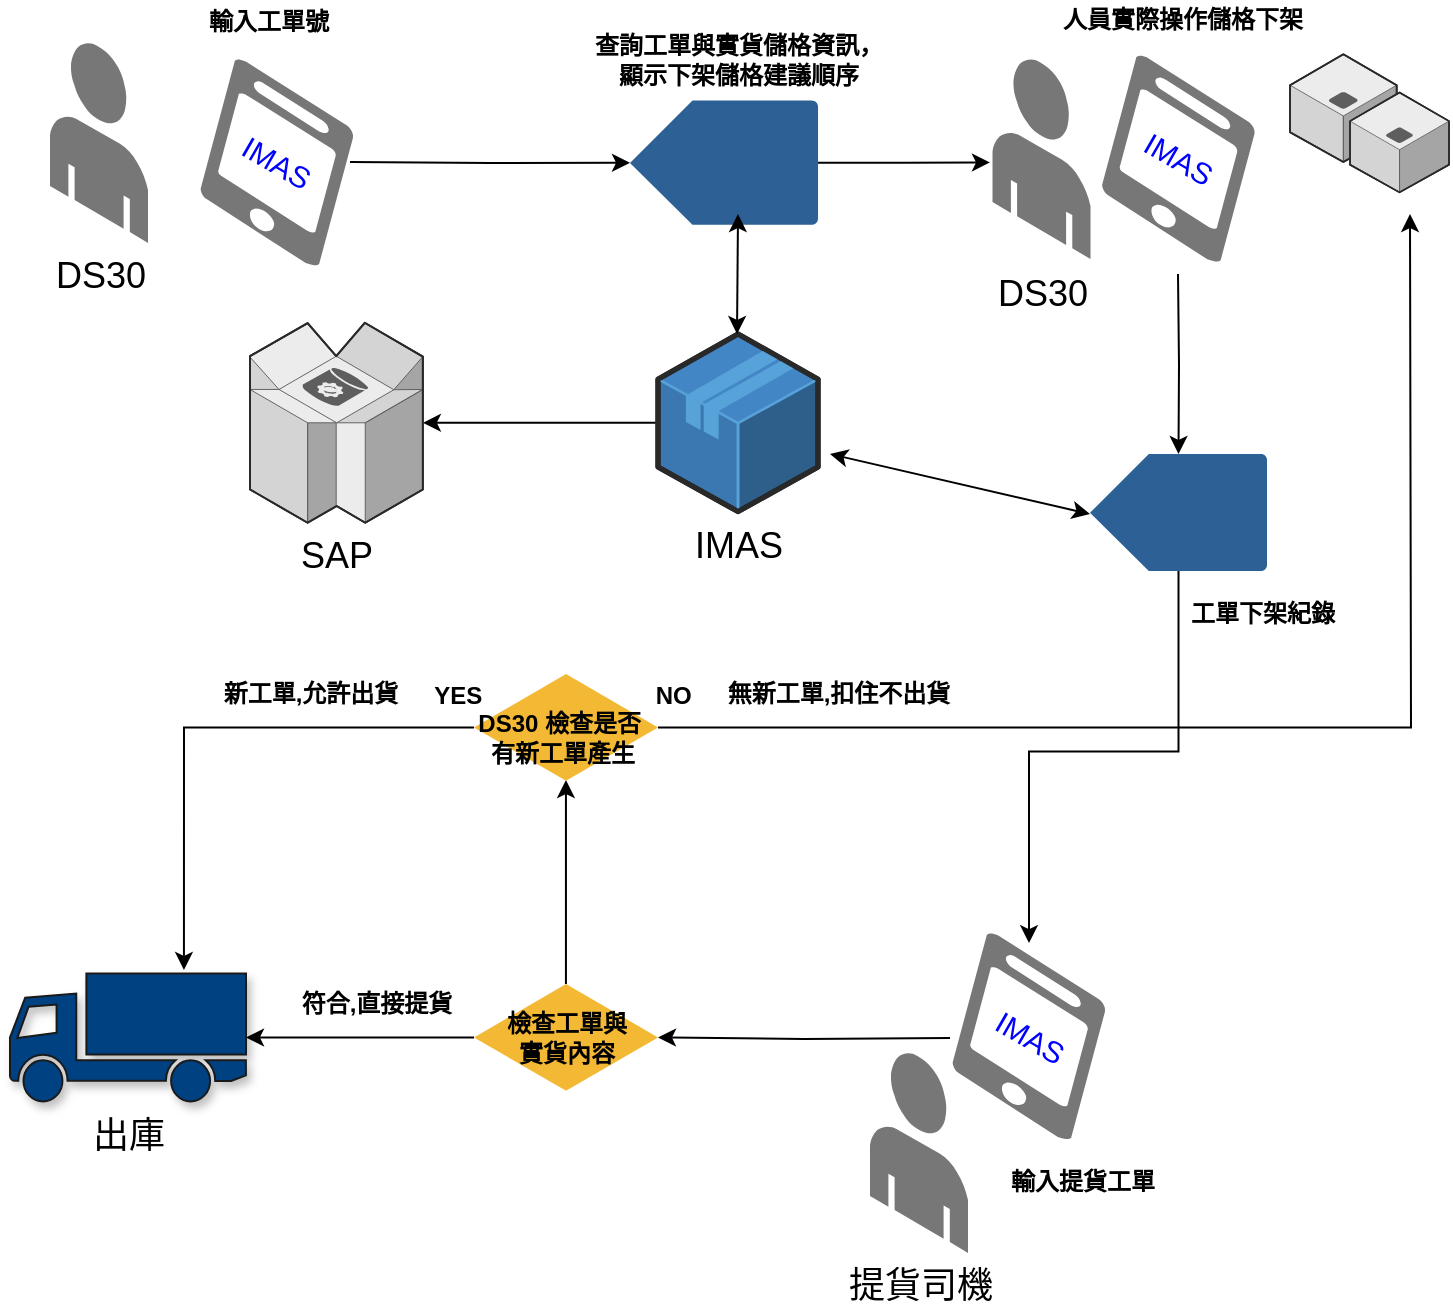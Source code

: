 <mxfile version="13.3.9" type="github">
  <diagram id="FpbUcxFh77MoJ_hp5LXD" name="Page-1">
    <mxGraphModel dx="1422" dy="762" grid="1" gridSize="10" guides="1" tooltips="1" connect="1" arrows="1" fold="1" page="1" pageScale="1" pageWidth="827" pageHeight="1169" math="0" shadow="0">
      <root>
        <mxCell id="0" />
        <mxCell id="1" parent="0" />
        <mxCell id="Wr8-bOFUWKxUMzQvNKIm-4" value="&lt;font style=&quot;font-size: 18px&quot;&gt;DS30&lt;/font&gt;" style="verticalLabelPosition=bottom;html=1;verticalAlign=top;strokeWidth=1;align=center;outlineConnect=0;dashed=0;outlineConnect=0;shape=mxgraph.aws3d.end_user;strokeColor=none;fillColor=#777777;aspect=fixed;" vertex="1" parent="1">
          <mxGeometry x="110" y="94" width="49" height="100.46" as="geometry" />
        </mxCell>
        <mxCell id="Wr8-bOFUWKxUMzQvNKIm-23" style="edgeStyle=orthogonalEdgeStyle;rounded=0;orthogonalLoop=1;jettySize=auto;html=1;" edge="1" parent="1" source="Wr8-bOFUWKxUMzQvNKIm-5" target="Wr8-bOFUWKxUMzQvNKIm-6">
          <mxGeometry relative="1" as="geometry" />
        </mxCell>
        <mxCell id="Wr8-bOFUWKxUMzQvNKIm-5" value="&lt;font style=&quot;font-size: 18px&quot;&gt;IMAS&lt;/font&gt;" style="verticalLabelPosition=bottom;html=1;verticalAlign=top;strokeWidth=1;align=center;outlineConnect=0;dashed=0;outlineConnect=0;shape=mxgraph.aws3d.application;fillColor=#4286c5;strokeColor=#57A2D8;aspect=fixed;" vertex="1" parent="1">
          <mxGeometry x="414" y="240" width="80.02" height="88.8" as="geometry" />
        </mxCell>
        <mxCell id="Wr8-bOFUWKxUMzQvNKIm-6" value="&lt;font style=&quot;font-size: 18px&quot;&gt;SAP&lt;/font&gt;" style="verticalLabelPosition=bottom;html=1;verticalAlign=top;strokeWidth=1;align=center;outlineConnect=0;dashed=0;outlineConnect=0;shape=mxgraph.aws3d.dynamoDb;fillColor=#ECECEC;strokeColor=#5E5E5E;aspect=fixed;" vertex="1" parent="1">
          <mxGeometry x="210" y="234.4" width="86.43" height="100" as="geometry" />
        </mxCell>
        <mxCell id="Wr8-bOFUWKxUMzQvNKIm-7" value="&lt;font style=&quot;font-size: 18px&quot;&gt;提貨司機&lt;/font&gt;" style="verticalLabelPosition=bottom;html=1;verticalAlign=top;strokeWidth=1;align=center;outlineConnect=0;dashed=0;outlineConnect=0;shape=mxgraph.aws3d.end_user;strokeColor=none;fillColor=#777777;aspect=fixed;" vertex="1" parent="1">
          <mxGeometry x="520" y="599" width="49" height="100.46" as="geometry" />
        </mxCell>
        <mxCell id="Wr8-bOFUWKxUMzQvNKIm-14" value="" style="group" vertex="1" connectable="0" parent="1">
          <mxGeometry x="630.254" y="100.184" width="88.001" height="104.272" as="geometry" />
        </mxCell>
        <mxCell id="Wr8-bOFUWKxUMzQvNKIm-9" value="" style="verticalLabelPosition=bottom;html=1;verticalAlign=top;strokeWidth=1;align=center;outlineConnect=0;dashed=0;outlineConnect=0;shape=mxgraph.aws3d.mobile_worker;aspect=fixed;strokeColor=none;fillColor=#777777;rotation=15;" vertex="1" parent="Wr8-bOFUWKxUMzQvNKIm-14">
          <mxGeometry x="10.506" y="7.136" width="66.99" height="90" as="geometry" />
        </mxCell>
        <mxCell id="Wr8-bOFUWKxUMzQvNKIm-12" value="&lt;font style=&quot;font-size: 15px&quot; color=&quot;#0000ff&quot;&gt;IMAS&lt;/font&gt;" style="text;html=1;align=center;verticalAlign=middle;resizable=0;points=[];autosize=1;rotation=30;strokeWidth=5;" vertex="1" parent="Wr8-bOFUWKxUMzQvNKIm-14">
          <mxGeometry x="18.996" y="42.136" width="50" height="20" as="geometry" />
        </mxCell>
        <mxCell id="Wr8-bOFUWKxUMzQvNKIm-15" value="" style="group" vertex="1" connectable="0" parent="1">
          <mxGeometry x="555.504" y="539.004" width="88.001" height="104.272" as="geometry" />
        </mxCell>
        <mxCell id="Wr8-bOFUWKxUMzQvNKIm-11" value="" style="verticalLabelPosition=bottom;html=1;verticalAlign=top;strokeWidth=1;align=center;outlineConnect=0;dashed=0;outlineConnect=0;shape=mxgraph.aws3d.mobile_worker;aspect=fixed;strokeColor=none;fillColor=#777777;rotation=15;" vertex="1" parent="Wr8-bOFUWKxUMzQvNKIm-15">
          <mxGeometry x="10.506" y="7.136" width="66.99" height="90" as="geometry" />
        </mxCell>
        <mxCell id="Wr8-bOFUWKxUMzQvNKIm-13" value="&lt;font style=&quot;font-size: 15px&quot; color=&quot;#0000ff&quot;&gt;IMAS&lt;/font&gt;" style="text;html=1;align=center;verticalAlign=middle;resizable=0;points=[];autosize=1;rotation=30;strokeWidth=5;" vertex="1" parent="Wr8-bOFUWKxUMzQvNKIm-15">
          <mxGeometry x="19.006" y="42.136" width="50" height="20" as="geometry" />
        </mxCell>
        <mxCell id="Wr8-bOFUWKxUMzQvNKIm-43" style="edgeStyle=orthogonalEdgeStyle;rounded=0;orthogonalLoop=1;jettySize=auto;html=1;" edge="1" parent="1" source="Wr8-bOFUWKxUMzQvNKIm-30">
          <mxGeometry relative="1" as="geometry">
            <mxPoint x="580" y="154.23" as="targetPoint" />
          </mxGeometry>
        </mxCell>
        <mxCell id="Wr8-bOFUWKxUMzQvNKIm-30" value="" style="verticalLabelPosition=bottom;html=1;verticalAlign=top;strokeWidth=1;align=center;outlineConnect=0;dashed=0;outlineConnect=0;shape=mxgraph.aws3d.reference;aspect=fixed;" vertex="1" parent="1">
          <mxGeometry x="400" y="123.25" width="94.02" height="62.15" as="geometry" />
        </mxCell>
        <mxCell id="Wr8-bOFUWKxUMzQvNKIm-46" style="edgeStyle=orthogonalEdgeStyle;rounded=0;orthogonalLoop=1;jettySize=auto;html=1;" edge="1" parent="1" source="Wr8-bOFUWKxUMzQvNKIm-31" target="Wr8-bOFUWKxUMzQvNKIm-11">
          <mxGeometry relative="1" as="geometry" />
        </mxCell>
        <mxCell id="Wr8-bOFUWKxUMzQvNKIm-31" value="" style="verticalLabelPosition=bottom;html=1;verticalAlign=top;strokeWidth=1;align=center;outlineConnect=0;dashed=0;outlineConnect=0;shape=mxgraph.aws3d.reference;aspect=fixed;" vertex="1" parent="1">
          <mxGeometry x="630" y="300" width="88.51" height="58.51" as="geometry" />
        </mxCell>
        <mxCell id="Wr8-bOFUWKxUMzQvNKIm-32" value="&lt;font style=&quot;font-size: 18px&quot;&gt;DS30&lt;/font&gt;" style="verticalLabelPosition=bottom;html=1;verticalAlign=top;strokeWidth=1;align=center;outlineConnect=0;dashed=0;outlineConnect=0;shape=mxgraph.aws3d.end_user;strokeColor=none;fillColor=#777777;aspect=fixed;" vertex="1" parent="1">
          <mxGeometry x="581.25" y="102.09" width="49" height="100.46" as="geometry" />
        </mxCell>
        <mxCell id="Wr8-bOFUWKxUMzQvNKIm-33" value="" style="group" vertex="1" connectable="0" parent="1">
          <mxGeometry x="179.494" y="102.094" width="88.001" height="104.272" as="geometry" />
        </mxCell>
        <mxCell id="Wr8-bOFUWKxUMzQvNKIm-34" value="" style="verticalLabelPosition=bottom;html=1;verticalAlign=top;strokeWidth=1;align=center;outlineConnect=0;dashed=0;outlineConnect=0;shape=mxgraph.aws3d.mobile_worker;aspect=fixed;strokeColor=none;fillColor=#777777;rotation=15;" vertex="1" parent="Wr8-bOFUWKxUMzQvNKIm-33">
          <mxGeometry x="10.506" y="7.136" width="66.99" height="90" as="geometry" />
        </mxCell>
        <mxCell id="Wr8-bOFUWKxUMzQvNKIm-35" value="&lt;font style=&quot;font-size: 15px&quot; color=&quot;#0000ff&quot;&gt;IMAS&lt;/font&gt;" style="text;html=1;align=center;verticalAlign=middle;resizable=0;points=[];autosize=1;rotation=30;strokeWidth=5;" vertex="1" parent="Wr8-bOFUWKxUMzQvNKIm-33">
          <mxGeometry x="18.996" y="42.136" width="50" height="20" as="geometry" />
        </mxCell>
        <mxCell id="Wr8-bOFUWKxUMzQvNKIm-40" value="" style="verticalLabelPosition=bottom;html=1;verticalAlign=top;strokeWidth=1;align=center;outlineConnect=0;dashed=0;outlineConnect=0;shape=mxgraph.aws3d.application_server;fillColor=#ECECEC;strokeColor=#5E5E5E;aspect=fixed;" vertex="1" parent="1">
          <mxGeometry x="730" y="100.18" width="53.35" height="53.79" as="geometry" />
        </mxCell>
        <mxCell id="Wr8-bOFUWKxUMzQvNKIm-41" value="" style="verticalLabelPosition=bottom;html=1;verticalAlign=top;strokeWidth=1;align=center;outlineConnect=0;dashed=0;outlineConnect=0;shape=mxgraph.aws3d.application_server;fillColor=#ECECEC;strokeColor=#5E5E5E;aspect=fixed;" vertex="1" parent="1">
          <mxGeometry x="760" y="119.27" width="49.52" height="49.92" as="geometry" />
        </mxCell>
        <mxCell id="Wr8-bOFUWKxUMzQvNKIm-42" style="edgeStyle=orthogonalEdgeStyle;rounded=0;orthogonalLoop=1;jettySize=auto;html=1;" edge="1" parent="1" target="Wr8-bOFUWKxUMzQvNKIm-30">
          <mxGeometry relative="1" as="geometry">
            <mxPoint x="260" y="154" as="sourcePoint" />
          </mxGeometry>
        </mxCell>
        <mxCell id="Wr8-bOFUWKxUMzQvNKIm-44" style="edgeStyle=orthogonalEdgeStyle;rounded=0;orthogonalLoop=1;jettySize=auto;html=1;" edge="1" parent="1" target="Wr8-bOFUWKxUMzQvNKIm-31">
          <mxGeometry relative="1" as="geometry">
            <mxPoint x="674" y="210" as="sourcePoint" />
          </mxGeometry>
        </mxCell>
        <mxCell id="Wr8-bOFUWKxUMzQvNKIm-51" style="edgeStyle=orthogonalEdgeStyle;rounded=0;orthogonalLoop=1;jettySize=auto;html=1;entryX=1;entryY=0.5;entryDx=0;entryDy=0;entryPerimeter=0;" edge="1" parent="1" source="Wr8-bOFUWKxUMzQvNKIm-47" target="Wr8-bOFUWKxUMzQvNKIm-50">
          <mxGeometry relative="1" as="geometry" />
        </mxCell>
        <mxCell id="Wr8-bOFUWKxUMzQvNKIm-76" style="edgeStyle=orthogonalEdgeStyle;rounded=0;jumpStyle=none;orthogonalLoop=1;jettySize=auto;html=1;entryX=0.511;entryY=1.06;entryDx=0;entryDy=0;entryPerimeter=0;endArrow=classic;endFill=1;" edge="1" parent="1" source="Wr8-bOFUWKxUMzQvNKIm-47" target="Wr8-bOFUWKxUMzQvNKIm-68">
          <mxGeometry relative="1" as="geometry" />
        </mxCell>
        <mxCell id="Wr8-bOFUWKxUMzQvNKIm-47" value="" style="verticalLabelPosition=bottom;html=1;verticalAlign=top;strokeWidth=1;align=center;outlineConnect=0;dashed=0;outlineConnect=0;shape=mxgraph.aws3d.spot;aspect=fixed;sketch=0;" vertex="1" parent="1">
          <mxGeometry x="322" y="565" width="92" height="53.42" as="geometry" />
        </mxCell>
        <mxCell id="Wr8-bOFUWKxUMzQvNKIm-49" style="edgeStyle=orthogonalEdgeStyle;rounded=0;orthogonalLoop=1;jettySize=auto;html=1;" edge="1" parent="1" target="Wr8-bOFUWKxUMzQvNKIm-47">
          <mxGeometry relative="1" as="geometry">
            <mxPoint x="560" y="592" as="sourcePoint" />
          </mxGeometry>
        </mxCell>
        <mxCell id="Wr8-bOFUWKxUMzQvNKIm-50" value="&lt;font style=&quot;font-size: 18px&quot;&gt;出庫&lt;/font&gt;" style="shape=mxgraph.signs.transportation.truck_1;html=1;verticalLabelPosition=bottom;verticalAlign=top;align=center;shadow=1;sketch=0;strokeColor=#1A1A1A;gradientDirection=north;fillColor=#004182;" vertex="1" parent="1">
          <mxGeometry x="90" y="559.71" width="118" height="64" as="geometry" />
        </mxCell>
        <mxCell id="Wr8-bOFUWKxUMzQvNKIm-55" value="檢查工單與&lt;br&gt;實貨內容" style="text;html=1;align=center;verticalAlign=middle;resizable=0;points=[];autosize=1;fontStyle=1" vertex="1" parent="1">
          <mxGeometry x="328" y="576.71" width="80" height="30" as="geometry" />
        </mxCell>
        <mxCell id="Wr8-bOFUWKxUMzQvNKIm-56" value="輸入工單號" style="text;html=1;align=center;verticalAlign=middle;resizable=0;points=[];autosize=1;fontStyle=1" vertex="1" parent="1">
          <mxGeometry x="179.49" y="74" width="80" height="20" as="geometry" />
        </mxCell>
        <mxCell id="Wr8-bOFUWKxUMzQvNKIm-57" value="查詢工單與實貨儲格資訊，&lt;br&gt;顯示下架儲格建議順序" style="text;html=1;align=center;verticalAlign=middle;resizable=0;points=[];autosize=1;fontStyle=1" vertex="1" parent="1">
          <mxGeometry x="374.01" y="88" width="160" height="30" as="geometry" />
        </mxCell>
        <mxCell id="Wr8-bOFUWKxUMzQvNKIm-58" value="人員實際操作儲格下架" style="text;html=1;align=center;verticalAlign=middle;resizable=0;points=[];autosize=1;fontStyle=1" vertex="1" parent="1">
          <mxGeometry x="606" y="73" width="140" height="20" as="geometry" />
        </mxCell>
        <mxCell id="Wr8-bOFUWKxUMzQvNKIm-59" value="工單下架紀錄" style="text;html=1;align=center;verticalAlign=middle;resizable=0;points=[];autosize=1;fontStyle=1" vertex="1" parent="1">
          <mxGeometry x="671.25" y="370" width="90" height="20" as="geometry" />
        </mxCell>
        <mxCell id="Wr8-bOFUWKxUMzQvNKIm-60" value="輸入提貨工單" style="text;html=1;align=center;verticalAlign=middle;resizable=0;points=[];autosize=1;fontStyle=1" vertex="1" parent="1">
          <mxGeometry x="581.25" y="654" width="90" height="20" as="geometry" />
        </mxCell>
        <mxCell id="Wr8-bOFUWKxUMzQvNKIm-61" value="" style="endArrow=classic;startArrow=classic;html=1;" edge="1" parent="1">
          <mxGeometry width="50" height="50" relative="1" as="geometry">
            <mxPoint x="453.51" y="240" as="sourcePoint" />
            <mxPoint x="454" y="180" as="targetPoint" />
          </mxGeometry>
        </mxCell>
        <mxCell id="Wr8-bOFUWKxUMzQvNKIm-62" value="" style="endArrow=classic;startArrow=classic;html=1;entryX=0;entryY=0.513;entryDx=0;entryDy=0;entryPerimeter=0;" edge="1" parent="1" target="Wr8-bOFUWKxUMzQvNKIm-31">
          <mxGeometry width="50" height="50" relative="1" as="geometry">
            <mxPoint x="500" y="300" as="sourcePoint" />
            <mxPoint x="600" y="320" as="targetPoint" />
          </mxGeometry>
        </mxCell>
        <mxCell id="Wr8-bOFUWKxUMzQvNKIm-67" style="edgeStyle=orthogonalEdgeStyle;rounded=0;jumpStyle=none;orthogonalLoop=1;jettySize=auto;html=1;entryX=0.737;entryY=-0.027;entryDx=0;entryDy=0;entryPerimeter=0;endArrow=classic;endFill=1;" edge="1" parent="1" source="Wr8-bOFUWKxUMzQvNKIm-64" target="Wr8-bOFUWKxUMzQvNKIm-50">
          <mxGeometry relative="1" as="geometry" />
        </mxCell>
        <mxCell id="Wr8-bOFUWKxUMzQvNKIm-75" style="edgeStyle=orthogonalEdgeStyle;rounded=0;jumpStyle=none;orthogonalLoop=1;jettySize=auto;html=1;endArrow=classic;endFill=1;" edge="1" parent="1" source="Wr8-bOFUWKxUMzQvNKIm-64">
          <mxGeometry relative="1" as="geometry">
            <mxPoint x="790" y="180" as="targetPoint" />
          </mxGeometry>
        </mxCell>
        <mxCell id="Wr8-bOFUWKxUMzQvNKIm-64" value="" style="verticalLabelPosition=bottom;html=1;verticalAlign=top;strokeWidth=1;align=center;outlineConnect=0;dashed=0;outlineConnect=0;shape=mxgraph.aws3d.spot;aspect=fixed;sketch=0;" vertex="1" parent="1">
          <mxGeometry x="322" y="410" width="92" height="53.42" as="geometry" />
        </mxCell>
        <mxCell id="Wr8-bOFUWKxUMzQvNKIm-68" value="YES&amp;nbsp; &amp;nbsp; &amp;nbsp; &amp;nbsp; &amp;nbsp; &amp;nbsp; &amp;nbsp; &amp;nbsp; &amp;nbsp; &amp;nbsp; &amp;nbsp; &amp;nbsp; &amp;nbsp; NO&lt;br&gt;DS30 檢查是否&amp;nbsp;&lt;br&gt;有新工單產生" style="text;html=1;align=center;verticalAlign=middle;resizable=0;points=[];autosize=1;fontStyle=1" vertex="1" parent="1">
          <mxGeometry x="296.43" y="410.0" width="140" height="50" as="geometry" />
        </mxCell>
        <mxCell id="Wr8-bOFUWKxUMzQvNKIm-70" value="無新工單,扣住不出貨" style="text;html=1;align=center;verticalAlign=middle;resizable=0;points=[];autosize=1;fontStyle=1" vertex="1" parent="1">
          <mxGeometry x="439" y="410" width="130" height="20" as="geometry" />
        </mxCell>
        <mxCell id="Wr8-bOFUWKxUMzQvNKIm-71" value="新工單,允許出貨" style="text;html=1;align=center;verticalAlign=middle;resizable=0;points=[];autosize=1;fontStyle=1" vertex="1" parent="1">
          <mxGeometry x="190" y="410" width="100" height="20" as="geometry" />
        </mxCell>
        <mxCell id="Wr8-bOFUWKxUMzQvNKIm-72" value="符合,直接提貨" style="text;html=1;align=center;verticalAlign=middle;resizable=0;points=[];autosize=1;fontStyle=1" vertex="1" parent="1">
          <mxGeometry x="228" y="565" width="90" height="20" as="geometry" />
        </mxCell>
      </root>
    </mxGraphModel>
  </diagram>
</mxfile>
